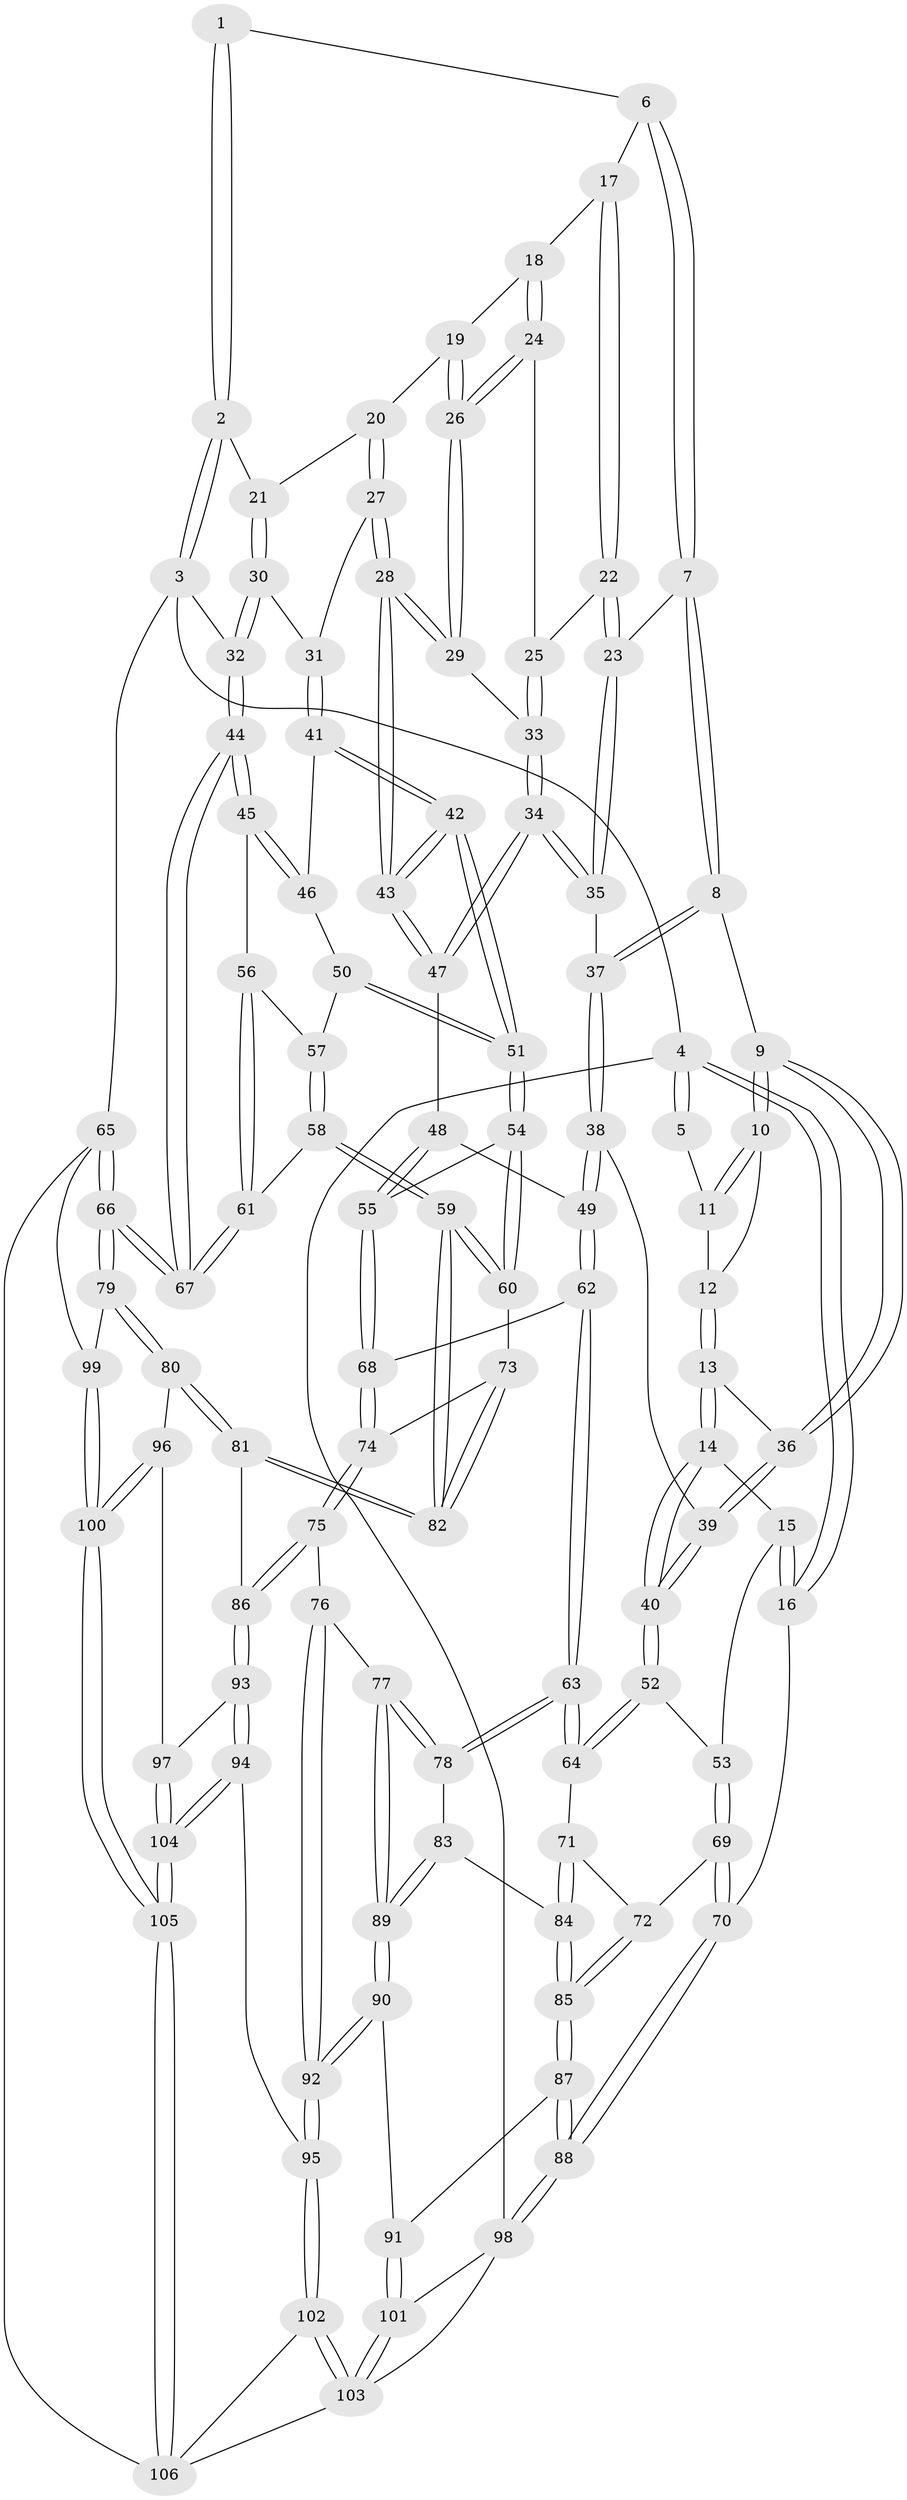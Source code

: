 // Generated by graph-tools (version 1.1) at 2025/01/03/09/25 05:01:01]
// undirected, 106 vertices, 261 edges
graph export_dot {
graph [start="1"]
  node [color=gray90,style=filled];
  1 [pos="+0.4651011807114005+0"];
  2 [pos="+1+0"];
  3 [pos="+1+0"];
  4 [pos="+0+0"];
  5 [pos="+0.10536428332603306+0"];
  6 [pos="+0.4750655419785289+0"];
  7 [pos="+0.4497765645135055+0"];
  8 [pos="+0.38218772524649286+0.11267142394443745"];
  9 [pos="+0.3556899501960567+0.12406956171276588"];
  10 [pos="+0.3321188888429526+0.11305599006659219"];
  11 [pos="+0.15648699630282573+0"];
  12 [pos="+0.15613691351530065+0.0852712944464357"];
  13 [pos="+0.1327571979713283+0.14174588357972986"];
  14 [pos="+0.0555893650897419+0.2382997938269549"];
  15 [pos="+0.05098240386991053+0.23886136942131192"];
  16 [pos="+0+0.2156102852276447"];
  17 [pos="+0.563953691391162+0.018744148443888047"];
  18 [pos="+0.6775191241981703+0.0741903625628874"];
  19 [pos="+0.7164113611457525+0.08122253109379232"];
  20 [pos="+0.7461476677488449+0.07727515779222692"];
  21 [pos="+0.7667050854323558+0.05759784368879895"];
  22 [pos="+0.5896527142922924+0.15833258493811123"];
  23 [pos="+0.5487488339242718+0.18236008543420468"];
  24 [pos="+0.606797386127304+0.16235874462922475"];
  25 [pos="+0.6061361516484042+0.1623753547275704"];
  26 [pos="+0.6563522056078359+0.1848264192921367"];
  27 [pos="+0.7664960957420567+0.21554291528823444"];
  28 [pos="+0.7046096155076865+0.25918087365383696"];
  29 [pos="+0.6832852818915642+0.24226988436180605"];
  30 [pos="+0.8575084140619436+0.17407021978105874"];
  31 [pos="+0.8087192919964219+0.22569431331235626"];
  32 [pos="+1+0"];
  33 [pos="+0.6079476795397212+0.2389710397553021"];
  34 [pos="+0.5250222655172256+0.26666960625556607"];
  35 [pos="+0.5134958721160192+0.2414783041805629"];
  36 [pos="+0.3138738514076326+0.1796087037488498"];
  37 [pos="+0.44699879960393446+0.20481532972359234"];
  38 [pos="+0.3344123576140027+0.36349604439085426"];
  39 [pos="+0.2600746640999586+0.34163468847374506"];
  40 [pos="+0.25048889645623124+0.3442565251086357"];
  41 [pos="+0.8513355509764848+0.27313020961227336"];
  42 [pos="+0.6908650270134069+0.36452829888290056"];
  43 [pos="+0.6898207822456779+0.36231743062015026"];
  44 [pos="+1+0.22171667150169688"];
  45 [pos="+1+0.2284869782030619"];
  46 [pos="+0.8849815920755069+0.2991308323672775"];
  47 [pos="+0.5272106622270615+0.31097173176503096"];
  48 [pos="+0.5003877059456379+0.34492847860322656"];
  49 [pos="+0.3660653211519734+0.38289283180024125"];
  50 [pos="+0.8438958578613428+0.37769486212167536"];
  51 [pos="+0.7054806702340395+0.40669612951979545"];
  52 [pos="+0.21644404916106846+0.42483647497105786"];
  53 [pos="+0.07801382556998743+0.4688045401803033"];
  54 [pos="+0.6974966940914704+0.44165881616247576"];
  55 [pos="+0.5395954077692358+0.4437826692220213"];
  56 [pos="+0.9127416903288847+0.41274899412481375"];
  57 [pos="+0.8715995017011504+0.4149039399934087"];
  58 [pos="+0.8812583516904359+0.5389168905384146"];
  59 [pos="+0.8221957492461672+0.5815414286278036"];
  60 [pos="+0.700328733915922+0.45850817197041066"];
  61 [pos="+1+0.5184425499611826"];
  62 [pos="+0.40454097632346997+0.5003496065310395"];
  63 [pos="+0.32882373245175706+0.5978797342314781"];
  64 [pos="+0.22568891360823892+0.5421177513613222"];
  65 [pos="+1+0.840182170892113"];
  66 [pos="+1+0.7544853743344124"];
  67 [pos="+1+0.5154184482735136"];
  68 [pos="+0.49445642265614304+0.5223582515689619"];
  69 [pos="+0+0.5773112595426574"];
  70 [pos="+0+0.5895188096401617"];
  71 [pos="+0.1533575841524619+0.5895973726272183"];
  72 [pos="+0.05032563649173098+0.6001482260407061"];
  73 [pos="+0.5972857184239846+0.584722251980806"];
  74 [pos="+0.5599025445937277+0.6135934773709044"];
  75 [pos="+0.5498685525442335+0.6886753972500084"];
  76 [pos="+0.45699291424673405+0.7059623276869774"];
  77 [pos="+0.39470966755672693+0.6824334227677727"];
  78 [pos="+0.3377957093946675+0.6402658617868979"];
  79 [pos="+0.9020227058618822+0.762755791868121"];
  80 [pos="+0.8416486558089608+0.7368463209344809"];
  81 [pos="+0.8165285227949001+0.6969930022126639"];
  82 [pos="+0.8150277243758028+0.6333835927551333"];
  83 [pos="+0.2673656396743164+0.7001025900800762"];
  84 [pos="+0.22326409237249623+0.715697488447188"];
  85 [pos="+0.15842194653571573+0.7949976669739118"];
  86 [pos="+0.5696338776990313+0.7093842837165406"];
  87 [pos="+0.15608297034180202+0.8064441617652768"];
  88 [pos="+0+0.8092680364992152"];
  89 [pos="+0.32014688410720593+0.8066145881934099"];
  90 [pos="+0.3172922428425629+0.8669667896984931"];
  91 [pos="+0.17091871470007583+0.8353802954556576"];
  92 [pos="+0.3818478688745986+0.9204851094092881"];
  93 [pos="+0.5866268054623862+0.80724281009695"];
  94 [pos="+0.4918728852643586+0.9125858577418523"];
  95 [pos="+0.3980402529031495+0.9540895929704138"];
  96 [pos="+0.7822012975178481+0.8101690234074809"];
  97 [pos="+0.6756020464599648+0.876388667606904"];
  98 [pos="+0+0.8285025741511307"];
  99 [pos="+0.8864301974345463+0.9665267668928441"];
  100 [pos="+0.8271178558025702+1"];
  101 [pos="+0.14015866029163626+0.9455104122693941"];
  102 [pos="+0.35684704725708805+1"];
  103 [pos="+0.18769787657165612+1"];
  104 [pos="+0.6812765995639007+1"];
  105 [pos="+0.7653142125630571+1"];
  106 [pos="+0.765307748215587+1"];
  1 -- 2;
  1 -- 2;
  1 -- 6;
  2 -- 3;
  2 -- 3;
  2 -- 21;
  3 -- 4;
  3 -- 32;
  3 -- 65;
  4 -- 5;
  4 -- 5;
  4 -- 16;
  4 -- 16;
  4 -- 98;
  5 -- 11;
  6 -- 7;
  6 -- 7;
  6 -- 17;
  7 -- 8;
  7 -- 8;
  7 -- 23;
  8 -- 9;
  8 -- 37;
  8 -- 37;
  9 -- 10;
  9 -- 10;
  9 -- 36;
  9 -- 36;
  10 -- 11;
  10 -- 11;
  10 -- 12;
  11 -- 12;
  12 -- 13;
  12 -- 13;
  13 -- 14;
  13 -- 14;
  13 -- 36;
  14 -- 15;
  14 -- 40;
  14 -- 40;
  15 -- 16;
  15 -- 16;
  15 -- 53;
  16 -- 70;
  17 -- 18;
  17 -- 22;
  17 -- 22;
  18 -- 19;
  18 -- 24;
  18 -- 24;
  19 -- 20;
  19 -- 26;
  19 -- 26;
  20 -- 21;
  20 -- 27;
  20 -- 27;
  21 -- 30;
  21 -- 30;
  22 -- 23;
  22 -- 23;
  22 -- 25;
  23 -- 35;
  23 -- 35;
  24 -- 25;
  24 -- 26;
  24 -- 26;
  25 -- 33;
  25 -- 33;
  26 -- 29;
  26 -- 29;
  27 -- 28;
  27 -- 28;
  27 -- 31;
  28 -- 29;
  28 -- 29;
  28 -- 43;
  28 -- 43;
  29 -- 33;
  30 -- 31;
  30 -- 32;
  30 -- 32;
  31 -- 41;
  31 -- 41;
  32 -- 44;
  32 -- 44;
  33 -- 34;
  33 -- 34;
  34 -- 35;
  34 -- 35;
  34 -- 47;
  34 -- 47;
  35 -- 37;
  36 -- 39;
  36 -- 39;
  37 -- 38;
  37 -- 38;
  38 -- 39;
  38 -- 49;
  38 -- 49;
  39 -- 40;
  39 -- 40;
  40 -- 52;
  40 -- 52;
  41 -- 42;
  41 -- 42;
  41 -- 46;
  42 -- 43;
  42 -- 43;
  42 -- 51;
  42 -- 51;
  43 -- 47;
  43 -- 47;
  44 -- 45;
  44 -- 45;
  44 -- 67;
  44 -- 67;
  45 -- 46;
  45 -- 46;
  45 -- 56;
  46 -- 50;
  47 -- 48;
  48 -- 49;
  48 -- 55;
  48 -- 55;
  49 -- 62;
  49 -- 62;
  50 -- 51;
  50 -- 51;
  50 -- 57;
  51 -- 54;
  51 -- 54;
  52 -- 53;
  52 -- 64;
  52 -- 64;
  53 -- 69;
  53 -- 69;
  54 -- 55;
  54 -- 60;
  54 -- 60;
  55 -- 68;
  55 -- 68;
  56 -- 57;
  56 -- 61;
  56 -- 61;
  57 -- 58;
  57 -- 58;
  58 -- 59;
  58 -- 59;
  58 -- 61;
  59 -- 60;
  59 -- 60;
  59 -- 82;
  59 -- 82;
  60 -- 73;
  61 -- 67;
  61 -- 67;
  62 -- 63;
  62 -- 63;
  62 -- 68;
  63 -- 64;
  63 -- 64;
  63 -- 78;
  63 -- 78;
  64 -- 71;
  65 -- 66;
  65 -- 66;
  65 -- 99;
  65 -- 106;
  66 -- 67;
  66 -- 67;
  66 -- 79;
  66 -- 79;
  68 -- 74;
  68 -- 74;
  69 -- 70;
  69 -- 70;
  69 -- 72;
  70 -- 88;
  70 -- 88;
  71 -- 72;
  71 -- 84;
  71 -- 84;
  72 -- 85;
  72 -- 85;
  73 -- 74;
  73 -- 82;
  73 -- 82;
  74 -- 75;
  74 -- 75;
  75 -- 76;
  75 -- 86;
  75 -- 86;
  76 -- 77;
  76 -- 92;
  76 -- 92;
  77 -- 78;
  77 -- 78;
  77 -- 89;
  77 -- 89;
  78 -- 83;
  79 -- 80;
  79 -- 80;
  79 -- 99;
  80 -- 81;
  80 -- 81;
  80 -- 96;
  81 -- 82;
  81 -- 82;
  81 -- 86;
  83 -- 84;
  83 -- 89;
  83 -- 89;
  84 -- 85;
  84 -- 85;
  85 -- 87;
  85 -- 87;
  86 -- 93;
  86 -- 93;
  87 -- 88;
  87 -- 88;
  87 -- 91;
  88 -- 98;
  88 -- 98;
  89 -- 90;
  89 -- 90;
  90 -- 91;
  90 -- 92;
  90 -- 92;
  91 -- 101;
  91 -- 101;
  92 -- 95;
  92 -- 95;
  93 -- 94;
  93 -- 94;
  93 -- 97;
  94 -- 95;
  94 -- 104;
  94 -- 104;
  95 -- 102;
  95 -- 102;
  96 -- 97;
  96 -- 100;
  96 -- 100;
  97 -- 104;
  97 -- 104;
  98 -- 101;
  98 -- 103;
  99 -- 100;
  99 -- 100;
  100 -- 105;
  100 -- 105;
  101 -- 103;
  101 -- 103;
  102 -- 103;
  102 -- 103;
  102 -- 106;
  103 -- 106;
  104 -- 105;
  104 -- 105;
  105 -- 106;
  105 -- 106;
}
